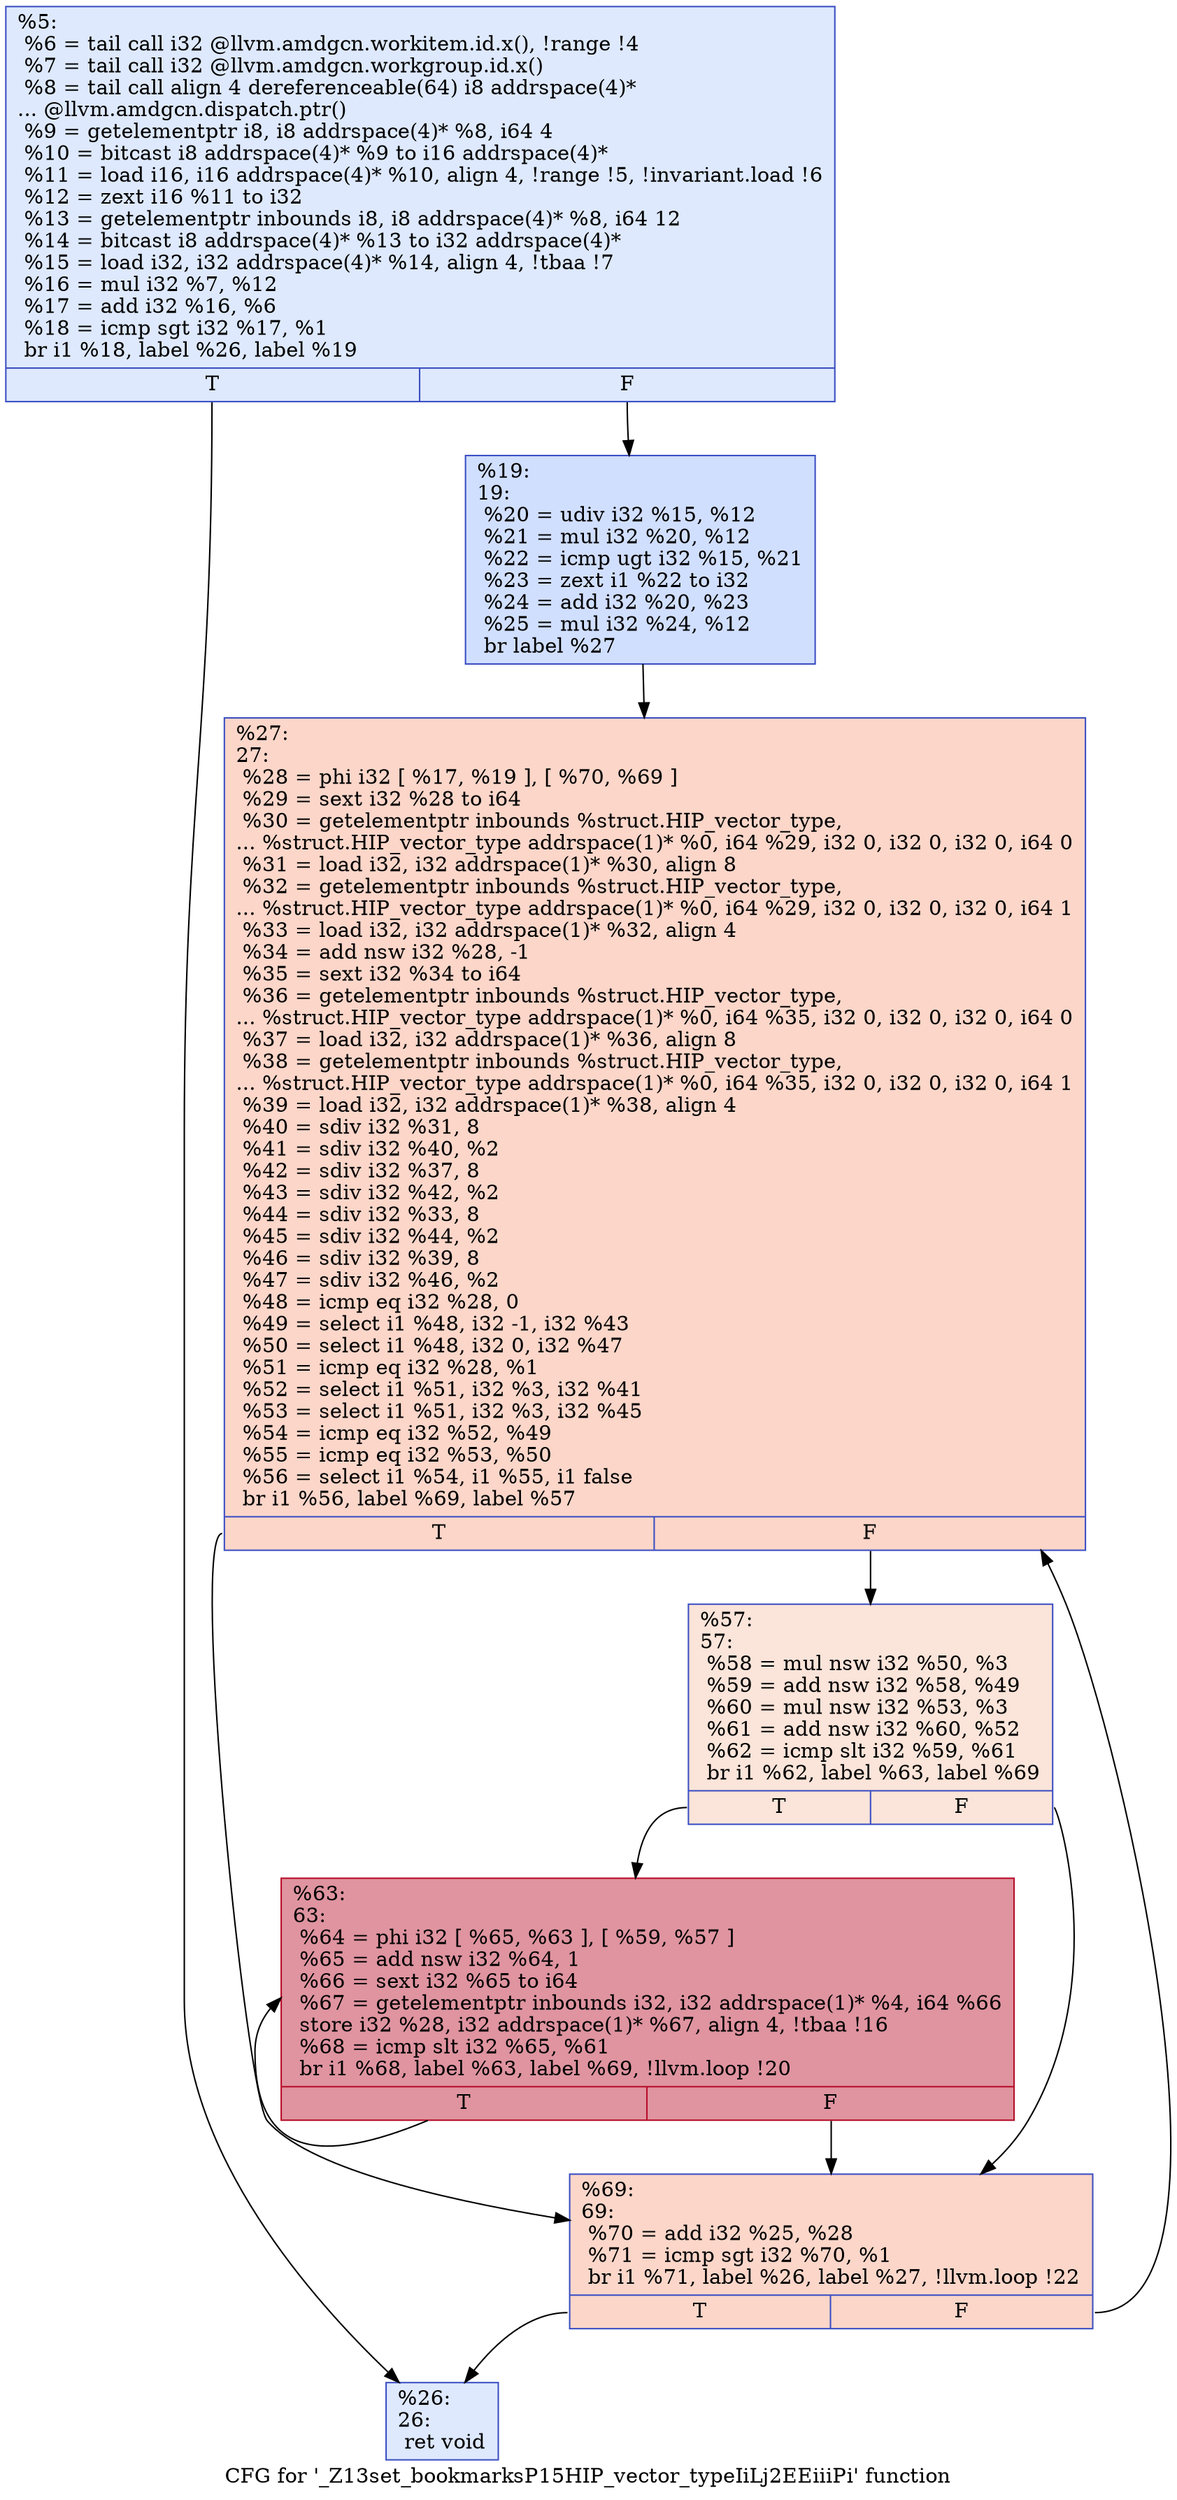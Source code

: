 digraph "CFG for '_Z13set_bookmarksP15HIP_vector_typeIiLj2EEiiiPi' function" {
	label="CFG for '_Z13set_bookmarksP15HIP_vector_typeIiLj2EEiiiPi' function";

	Node0x5ee2790 [shape=record,color="#3d50c3ff", style=filled, fillcolor="#b5cdfa70",label="{%5:\l  %6 = tail call i32 @llvm.amdgcn.workitem.id.x(), !range !4\l  %7 = tail call i32 @llvm.amdgcn.workgroup.id.x()\l  %8 = tail call align 4 dereferenceable(64) i8 addrspace(4)*\l... @llvm.amdgcn.dispatch.ptr()\l  %9 = getelementptr i8, i8 addrspace(4)* %8, i64 4\l  %10 = bitcast i8 addrspace(4)* %9 to i16 addrspace(4)*\l  %11 = load i16, i16 addrspace(4)* %10, align 4, !range !5, !invariant.load !6\l  %12 = zext i16 %11 to i32\l  %13 = getelementptr inbounds i8, i8 addrspace(4)* %8, i64 12\l  %14 = bitcast i8 addrspace(4)* %13 to i32 addrspace(4)*\l  %15 = load i32, i32 addrspace(4)* %14, align 4, !tbaa !7\l  %16 = mul i32 %7, %12\l  %17 = add i32 %16, %6\l  %18 = icmp sgt i32 %17, %1\l  br i1 %18, label %26, label %19\l|{<s0>T|<s1>F}}"];
	Node0x5ee2790:s0 -> Node0x5ee5700;
	Node0x5ee2790:s1 -> Node0x5ee5790;
	Node0x5ee5790 [shape=record,color="#3d50c3ff", style=filled, fillcolor="#96b7ff70",label="{%19:\l19:                                               \l  %20 = udiv i32 %15, %12\l  %21 = mul i32 %20, %12\l  %22 = icmp ugt i32 %15, %21\l  %23 = zext i1 %22 to i32\l  %24 = add i32 %20, %23\l  %25 = mul i32 %24, %12\l  br label %27\l}"];
	Node0x5ee5790 -> Node0x5ee5c10;
	Node0x5ee5700 [shape=record,color="#3d50c3ff", style=filled, fillcolor="#b5cdfa70",label="{%26:\l26:                                               \l  ret void\l}"];
	Node0x5ee5c10 [shape=record,color="#3d50c3ff", style=filled, fillcolor="#f6a38570",label="{%27:\l27:                                               \l  %28 = phi i32 [ %17, %19 ], [ %70, %69 ]\l  %29 = sext i32 %28 to i64\l  %30 = getelementptr inbounds %struct.HIP_vector_type,\l... %struct.HIP_vector_type addrspace(1)* %0, i64 %29, i32 0, i32 0, i32 0, i64 0\l  %31 = load i32, i32 addrspace(1)* %30, align 8\l  %32 = getelementptr inbounds %struct.HIP_vector_type,\l... %struct.HIP_vector_type addrspace(1)* %0, i64 %29, i32 0, i32 0, i32 0, i64 1\l  %33 = load i32, i32 addrspace(1)* %32, align 4\l  %34 = add nsw i32 %28, -1\l  %35 = sext i32 %34 to i64\l  %36 = getelementptr inbounds %struct.HIP_vector_type,\l... %struct.HIP_vector_type addrspace(1)* %0, i64 %35, i32 0, i32 0, i32 0, i64 0\l  %37 = load i32, i32 addrspace(1)* %36, align 8\l  %38 = getelementptr inbounds %struct.HIP_vector_type,\l... %struct.HIP_vector_type addrspace(1)* %0, i64 %35, i32 0, i32 0, i32 0, i64 1\l  %39 = load i32, i32 addrspace(1)* %38, align 4\l  %40 = sdiv i32 %31, 8\l  %41 = sdiv i32 %40, %2\l  %42 = sdiv i32 %37, 8\l  %43 = sdiv i32 %42, %2\l  %44 = sdiv i32 %33, 8\l  %45 = sdiv i32 %44, %2\l  %46 = sdiv i32 %39, 8\l  %47 = sdiv i32 %46, %2\l  %48 = icmp eq i32 %28, 0\l  %49 = select i1 %48, i32 -1, i32 %43\l  %50 = select i1 %48, i32 0, i32 %47\l  %51 = icmp eq i32 %28, %1\l  %52 = select i1 %51, i32 %3, i32 %41\l  %53 = select i1 %51, i32 %3, i32 %45\l  %54 = icmp eq i32 %52, %49\l  %55 = icmp eq i32 %53, %50\l  %56 = select i1 %54, i1 %55, i1 false\l  br i1 %56, label %69, label %57\l|{<s0>T|<s1>F}}"];
	Node0x5ee5c10:s0 -> Node0x5ee5d20;
	Node0x5ee5c10:s1 -> Node0x5ee7230;
	Node0x5ee7230 [shape=record,color="#3d50c3ff", style=filled, fillcolor="#f5c1a970",label="{%57:\l57:                                               \l  %58 = mul nsw i32 %50, %3\l  %59 = add nsw i32 %58, %49\l  %60 = mul nsw i32 %53, %3\l  %61 = add nsw i32 %60, %52\l  %62 = icmp slt i32 %59, %61\l  br i1 %62, label %63, label %69\l|{<s0>T|<s1>F}}"];
	Node0x5ee7230:s0 -> Node0x5ee7640;
	Node0x5ee7230:s1 -> Node0x5ee5d20;
	Node0x5ee7640 [shape=record,color="#b70d28ff", style=filled, fillcolor="#b70d2870",label="{%63:\l63:                                               \l  %64 = phi i32 [ %65, %63 ], [ %59, %57 ]\l  %65 = add nsw i32 %64, 1\l  %66 = sext i32 %65 to i64\l  %67 = getelementptr inbounds i32, i32 addrspace(1)* %4, i64 %66\l  store i32 %28, i32 addrspace(1)* %67, align 4, !tbaa !16\l  %68 = icmp slt i32 %65, %61\l  br i1 %68, label %63, label %69, !llvm.loop !20\l|{<s0>T|<s1>F}}"];
	Node0x5ee7640:s0 -> Node0x5ee7640;
	Node0x5ee7640:s1 -> Node0x5ee5d20;
	Node0x5ee5d20 [shape=record,color="#3d50c3ff", style=filled, fillcolor="#f6a38570",label="{%69:\l69:                                               \l  %70 = add i32 %25, %28\l  %71 = icmp sgt i32 %70, %1\l  br i1 %71, label %26, label %27, !llvm.loop !22\l|{<s0>T|<s1>F}}"];
	Node0x5ee5d20:s0 -> Node0x5ee5700;
	Node0x5ee5d20:s1 -> Node0x5ee5c10;
}
